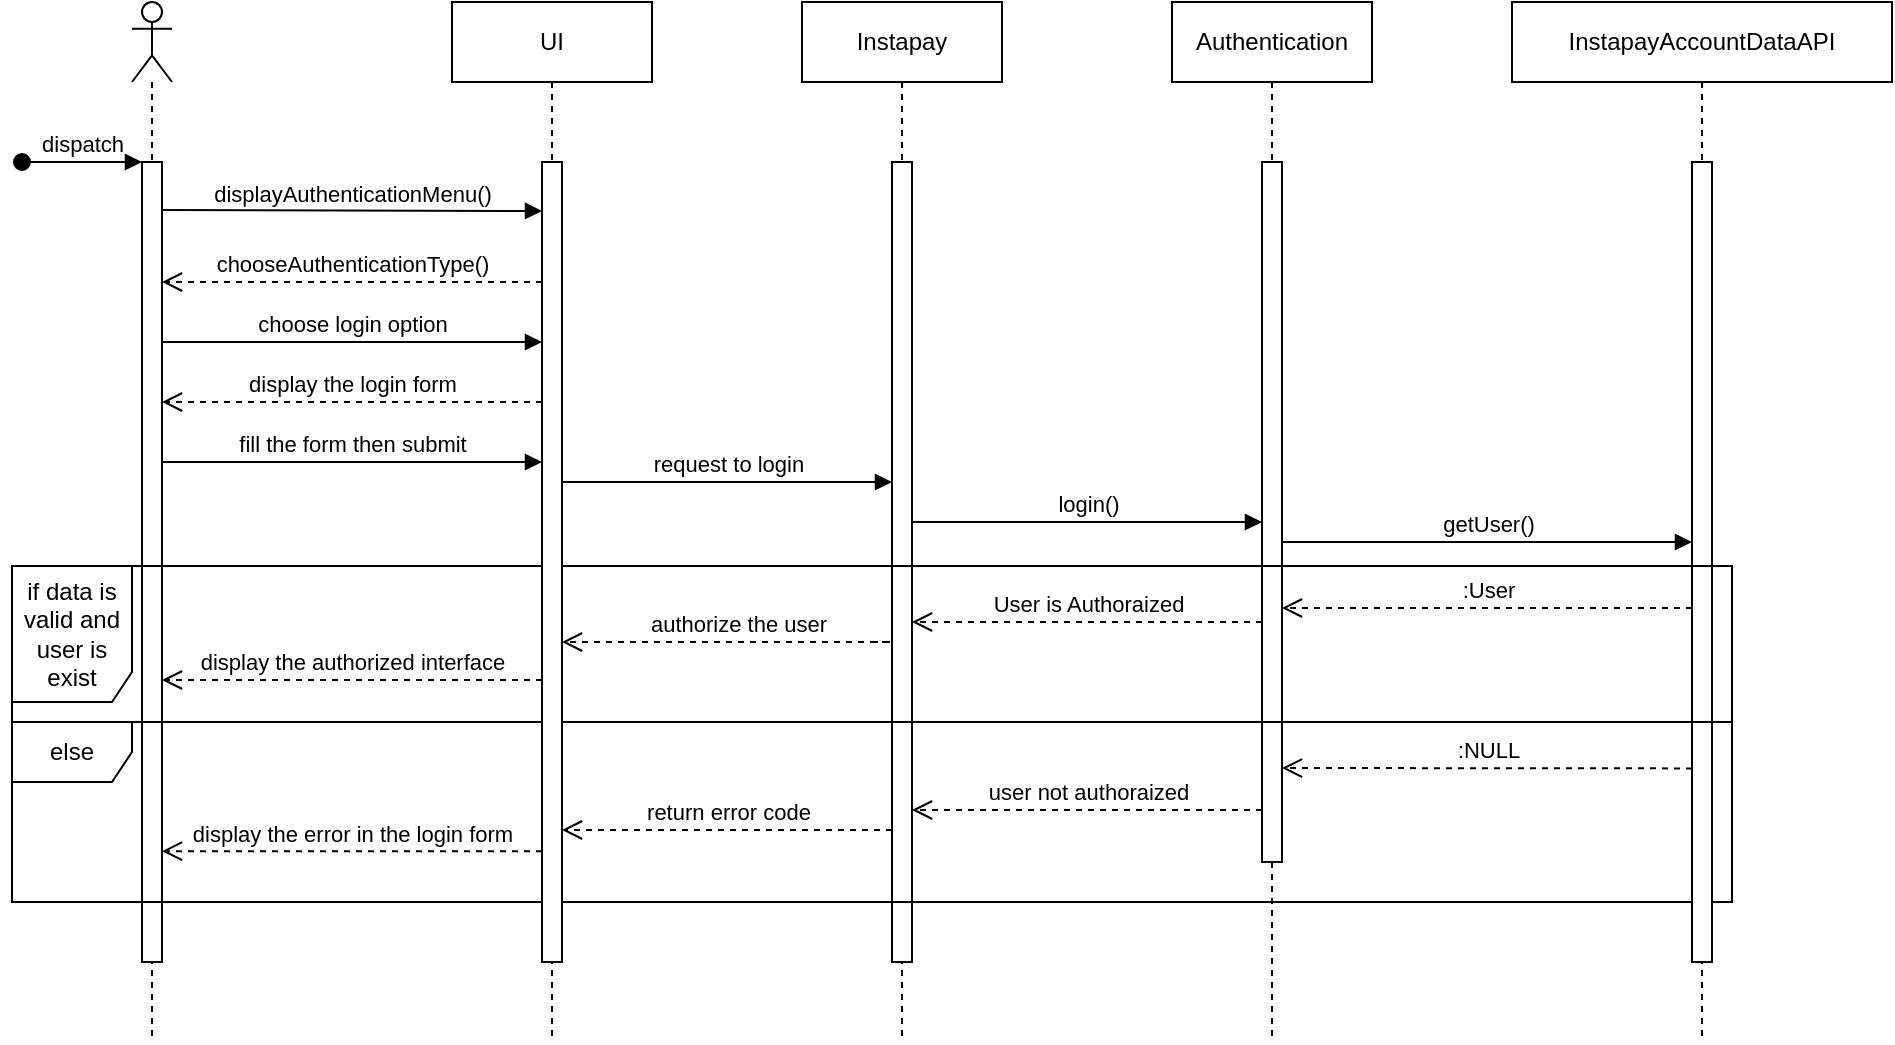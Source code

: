<mxfile version="22.0.3" type="device">
  <diagram name="Page-1" id="2YBvvXClWsGukQMizWep">
    <mxGraphModel dx="989" dy="609" grid="1" gridSize="10" guides="1" tooltips="1" connect="1" arrows="1" fold="1" page="1" pageScale="1" pageWidth="1000" pageHeight="600" background="#ffffff" math="0" shadow="0">
      <root>
        <mxCell id="0" />
        <mxCell id="1" parent="0" />
        <mxCell id="aM9ryv3xv72pqoxQDRHE-5" value="Instapay" style="shape=umlLifeline;perimeter=lifelinePerimeter;whiteSpace=wrap;html=1;container=0;dropTarget=0;collapsible=0;recursiveResize=0;outlineConnect=0;portConstraint=eastwest;newEdgeStyle={&quot;edgeStyle&quot;:&quot;elbowEdgeStyle&quot;,&quot;elbow&quot;:&quot;vertical&quot;,&quot;curved&quot;:0,&quot;rounded&quot;:0};" parent="1" vertex="1">
          <mxGeometry x="425" y="40" width="100" height="520" as="geometry" />
        </mxCell>
        <mxCell id="aM9ryv3xv72pqoxQDRHE-6" value="" style="html=1;points=[];perimeter=orthogonalPerimeter;outlineConnect=0;targetShapes=umlLifeline;portConstraint=eastwest;newEdgeStyle={&quot;edgeStyle&quot;:&quot;elbowEdgeStyle&quot;,&quot;elbow&quot;:&quot;vertical&quot;,&quot;curved&quot;:0,&quot;rounded&quot;:0};" parent="aM9ryv3xv72pqoxQDRHE-5" vertex="1">
          <mxGeometry x="45" y="80" width="10" height="400" as="geometry" />
        </mxCell>
        <mxCell id="aM9ryv3xv72pqoxQDRHE-8" value="User is Authoraized" style="html=1;verticalAlign=bottom;endArrow=open;dashed=1;endSize=8;edgeStyle=elbowEdgeStyle;elbow=vertical;curved=0;rounded=0;" parent="1" edge="1" source="B6DGMxB9KXcUZja1OCl9-2">
          <mxGeometry relative="1" as="geometry">
            <mxPoint x="480" y="350" as="targetPoint" />
            <Array as="points">
              <mxPoint x="609" y="350" />
            </Array>
            <mxPoint x="630" y="350" as="sourcePoint" />
          </mxGeometry>
        </mxCell>
        <mxCell id="B6DGMxB9KXcUZja1OCl9-1" value="Authentication" style="shape=umlLifeline;whiteSpace=wrap;html=1;container=0;dropTarget=0;collapsible=0;recursiveResize=0;outlineConnect=0;portConstraint=eastwest;newEdgeStyle={&quot;edgeStyle&quot;:&quot;elbowEdgeStyle&quot;,&quot;elbow&quot;:&quot;vertical&quot;,&quot;curved&quot;:0,&quot;rounded&quot;:0};points=[];perimeter=rectanglePerimeter;targetShapes=umlLifeline;participant=label;" parent="1" vertex="1">
          <mxGeometry x="610" y="40" width="100" height="520" as="geometry" />
        </mxCell>
        <mxCell id="B6DGMxB9KXcUZja1OCl9-2" value="" style="html=1;points=[];perimeter=orthogonalPerimeter;outlineConnect=0;targetShapes=umlLifeline;portConstraint=eastwest;newEdgeStyle={&quot;edgeStyle&quot;:&quot;elbowEdgeStyle&quot;,&quot;elbow&quot;:&quot;vertical&quot;,&quot;curved&quot;:0,&quot;rounded&quot;:0};" parent="B6DGMxB9KXcUZja1OCl9-1" vertex="1">
          <mxGeometry x="45" y="80" width="10" height="350" as="geometry" />
        </mxCell>
        <mxCell id="B6DGMxB9KXcUZja1OCl9-9" value="display the login form" style="html=1;verticalAlign=bottom;endArrow=open;dashed=1;endSize=8;edgeStyle=elbowEdgeStyle;elbow=vertical;curved=0;rounded=0;" parent="1" edge="1">
          <mxGeometry relative="1" as="geometry">
            <mxPoint x="105" y="240" as="targetPoint" />
            <Array as="points">
              <mxPoint x="209" y="240" />
            </Array>
            <mxPoint x="295" y="240" as="sourcePoint" />
          </mxGeometry>
        </mxCell>
        <mxCell id="B6DGMxB9KXcUZja1OCl9-12" value="fill the form then submit" style="html=1;verticalAlign=bottom;endArrow=block;edgeStyle=elbowEdgeStyle;elbow=vertical;curved=0;rounded=0;" parent="1" edge="1">
          <mxGeometry relative="1" as="geometry">
            <mxPoint x="105" y="270" as="sourcePoint" />
            <Array as="points">
              <mxPoint x="190" y="270" />
            </Array>
            <mxPoint x="295" y="270" as="targetPoint" />
          </mxGeometry>
        </mxCell>
        <mxCell id="B6DGMxB9KXcUZja1OCl9-13" value="display the authorized interface" style="html=1;verticalAlign=bottom;endArrow=open;dashed=1;endSize=8;edgeStyle=elbowEdgeStyle;elbow=vertical;curved=0;rounded=0;" parent="1" edge="1" source="tM_YXIEx0ePe9cuBYG4T-2">
          <mxGeometry relative="1" as="geometry">
            <mxPoint x="105" y="379" as="targetPoint" />
            <Array as="points">
              <mxPoint x="184" y="379" />
            </Array>
            <mxPoint x="280" y="379" as="sourcePoint" />
          </mxGeometry>
        </mxCell>
        <mxCell id="B6DGMxB9KXcUZja1OCl9-14" value="" style="shape=umlLifeline;perimeter=lifelinePerimeter;whiteSpace=wrap;html=1;container=1;dropTarget=0;collapsible=0;recursiveResize=0;outlineConnect=0;portConstraint=eastwest;newEdgeStyle={&quot;edgeStyle&quot;:&quot;elbowEdgeStyle&quot;,&quot;elbow&quot;:&quot;vertical&quot;,&quot;curved&quot;:0,&quot;rounded&quot;:0};participant=umlActor;shadow=0;" parent="1" vertex="1">
          <mxGeometry x="90" y="40" width="20" height="520" as="geometry" />
        </mxCell>
        <mxCell id="B6DGMxB9KXcUZja1OCl9-15" value="" style="html=1;points=[];perimeter=orthogonalPerimeter;outlineConnect=0;targetShapes=umlLifeline;portConstraint=eastwest;newEdgeStyle={&quot;edgeStyle&quot;:&quot;elbowEdgeStyle&quot;,&quot;elbow&quot;:&quot;vertical&quot;,&quot;curved&quot;:0,&quot;rounded&quot;:0};" parent="B6DGMxB9KXcUZja1OCl9-14" vertex="1">
          <mxGeometry x="5" y="80" width="10" height="400" as="geometry" />
        </mxCell>
        <mxCell id="B6DGMxB9KXcUZja1OCl9-16" value="dispatch" style="html=1;verticalAlign=bottom;startArrow=oval;endArrow=block;startSize=8;edgeStyle=elbowEdgeStyle;elbow=vertical;curved=0;rounded=0;" parent="B6DGMxB9KXcUZja1OCl9-14" target="B6DGMxB9KXcUZja1OCl9-15" edge="1">
          <mxGeometry relative="1" as="geometry">
            <mxPoint x="-55" y="80" as="sourcePoint" />
          </mxGeometry>
        </mxCell>
        <mxCell id="B6DGMxB9KXcUZja1OCl9-19" value="else" style="shape=umlFrame;whiteSpace=wrap;html=1;pointerEvents=0;" parent="1" vertex="1">
          <mxGeometry x="30" y="400" width="860" height="90" as="geometry" />
        </mxCell>
        <mxCell id="B6DGMxB9KXcUZja1OCl9-20" value="&lt;span style=&quot;color: rgb(0, 0, 0); font-family: Helvetica; font-size: 11px; font-style: normal; font-variant-ligatures: normal; font-variant-caps: normal; font-weight: 400; letter-spacing: normal; orphans: 2; text-align: center; text-indent: 0px; text-transform: none; widows: 2; word-spacing: 0px; -webkit-text-stroke-width: 0px; background-color: rgb(255, 255, 255); text-decoration-thickness: initial; text-decoration-style: initial; text-decoration-color: initial; float: none; display: inline !important;&quot;&gt;user not authoraized&lt;/span&gt;" style="html=1;verticalAlign=bottom;endArrow=open;dashed=1;endSize=8;edgeStyle=elbowEdgeStyle;elbow=vertical;curved=0;rounded=0;" parent="1" edge="1">
          <mxGeometry relative="1" as="geometry">
            <mxPoint x="480" y="444" as="targetPoint" />
            <Array as="points">
              <mxPoint x="614" y="444" />
            </Array>
            <mxPoint x="655.0" y="444" as="sourcePoint" />
          </mxGeometry>
        </mxCell>
        <mxCell id="B6DGMxB9KXcUZja1OCl9-21" value="display the error in the login form" style="html=1;verticalAlign=bottom;endArrow=open;dashed=1;endSize=8;edgeStyle=elbowEdgeStyle;elbow=horizontal;curved=0;rounded=0;" parent="1" edge="1" source="tM_YXIEx0ePe9cuBYG4T-2">
          <mxGeometry relative="1" as="geometry">
            <mxPoint x="105" y="464.58" as="targetPoint" />
            <Array as="points">
              <mxPoint x="179" y="464.58" />
            </Array>
            <mxPoint x="270" y="465" as="sourcePoint" />
          </mxGeometry>
        </mxCell>
        <mxCell id="B6DGMxB9KXcUZja1OCl9-22" value="InstapayAccountDataAPI" style="shape=umlLifeline;perimeter=lifelinePerimeter;whiteSpace=wrap;html=1;container=1;dropTarget=0;collapsible=0;recursiveResize=0;outlineConnect=0;portConstraint=eastwest;newEdgeStyle={&quot;edgeStyle&quot;:&quot;elbowEdgeStyle&quot;,&quot;elbow&quot;:&quot;vertical&quot;,&quot;curved&quot;:0,&quot;rounded&quot;:0};" parent="1" vertex="1">
          <mxGeometry x="780" y="40" width="190" height="520" as="geometry" />
        </mxCell>
        <mxCell id="B6DGMxB9KXcUZja1OCl9-23" value="" style="html=1;points=[];perimeter=orthogonalPerimeter;outlineConnect=0;targetShapes=umlLifeline;portConstraint=eastwest;newEdgeStyle={&quot;edgeStyle&quot;:&quot;elbowEdgeStyle&quot;,&quot;elbow&quot;:&quot;vertical&quot;,&quot;curved&quot;:0,&quot;rounded&quot;:0};" parent="B6DGMxB9KXcUZja1OCl9-22" vertex="1">
          <mxGeometry x="90" y="80" width="10" height="400" as="geometry" />
        </mxCell>
        <mxCell id="B6DGMxB9KXcUZja1OCl9-24" value="login()" style="html=1;verticalAlign=bottom;endArrow=block;edgeStyle=elbowEdgeStyle;elbow=vertical;curved=0;rounded=0;" parent="1" edge="1">
          <mxGeometry relative="1" as="geometry">
            <mxPoint x="480" y="300" as="sourcePoint" />
            <Array as="points">
              <mxPoint x="575" y="300" />
            </Array>
            <mxPoint x="655.0" y="300" as="targetPoint" />
          </mxGeometry>
        </mxCell>
        <mxCell id="B6DGMxB9KXcUZja1OCl9-25" value="&lt;div&gt;getUser()&lt;/div&gt;" style="html=1;verticalAlign=bottom;endArrow=block;edgeStyle=elbowEdgeStyle;elbow=vertical;curved=0;rounded=0;" parent="1" edge="1">
          <mxGeometry relative="1" as="geometry">
            <mxPoint x="665.0" y="310" as="sourcePoint" />
            <Array as="points" />
            <mxPoint x="870.0" y="309.966" as="targetPoint" />
          </mxGeometry>
        </mxCell>
        <mxCell id="B6DGMxB9KXcUZja1OCl9-26" value="&lt;div&gt;:User&lt;/div&gt;" style="html=1;verticalAlign=bottom;endArrow=open;dashed=1;endSize=8;edgeStyle=elbowEdgeStyle;elbow=vertical;curved=0;rounded=0;" parent="1" source="B6DGMxB9KXcUZja1OCl9-23" edge="1" target="B6DGMxB9KXcUZja1OCl9-2">
          <mxGeometry relative="1" as="geometry">
            <mxPoint x="723" y="343.0" as="targetPoint" />
            <Array as="points">
              <mxPoint x="869" y="343" />
            </Array>
            <mxPoint x="890" y="343" as="sourcePoint" />
          </mxGeometry>
        </mxCell>
        <mxCell id="B6DGMxB9KXcUZja1OCl9-27" value=":NULL" style="html=1;verticalAlign=bottom;endArrow=open;dashed=1;endSize=8;edgeStyle=elbowEdgeStyle;elbow=vertical;curved=0;rounded=0;exitX=0;exitY=0.758;exitDx=0;exitDy=0;exitPerimeter=0;" parent="1" edge="1">
          <mxGeometry relative="1" as="geometry">
            <mxPoint x="665.0" y="423" as="targetPoint" />
            <Array as="points">
              <mxPoint x="869" y="423" />
            </Array>
            <mxPoint x="870.0" y="423.2" as="sourcePoint" />
          </mxGeometry>
        </mxCell>
        <mxCell id="B6DGMxB9KXcUZja1OCl9-8" value="if data is valid and user is exist" style="shape=umlFrame;whiteSpace=wrap;html=1;pointerEvents=0;width=60;height=68;" parent="1" vertex="1">
          <mxGeometry x="30" y="322" width="860" height="78" as="geometry" />
        </mxCell>
        <mxCell id="tM_YXIEx0ePe9cuBYG4T-1" value="UI" style="shape=umlLifeline;perimeter=lifelinePerimeter;whiteSpace=wrap;html=1;container=1;dropTarget=0;collapsible=0;recursiveResize=0;outlineConnect=0;portConstraint=eastwest;newEdgeStyle={&quot;curved&quot;:0,&quot;rounded&quot;:0};" vertex="1" parent="1">
          <mxGeometry x="250" y="40" width="100" height="520" as="geometry" />
        </mxCell>
        <mxCell id="tM_YXIEx0ePe9cuBYG4T-2" value="" style="html=1;points=[[0,0,0,0,5],[0,1,0,0,-5],[1,0,0,0,5],[1,1,0,0,-5]];perimeter=orthogonalPerimeter;outlineConnect=0;targetShapes=umlLifeline;portConstraint=eastwest;newEdgeStyle={&quot;curved&quot;:0,&quot;rounded&quot;:0};" vertex="1" parent="tM_YXIEx0ePe9cuBYG4T-1">
          <mxGeometry x="45" y="80" width="10" height="400" as="geometry" />
        </mxCell>
        <mxCell id="aM9ryv3xv72pqoxQDRHE-7" value="displayAuthenticationMenu()" style="html=1;verticalAlign=bottom;endArrow=block;edgeStyle=elbowEdgeStyle;elbow=vertical;curved=0;rounded=0;entryX=0;entryY=0;entryDx=0;entryDy=5;entryPerimeter=0;" parent="1" edge="1">
          <mxGeometry relative="1" as="geometry">
            <mxPoint x="105" y="144" as="sourcePoint" />
            <Array as="points" />
            <mxPoint x="295" y="145" as="targetPoint" />
          </mxGeometry>
        </mxCell>
        <mxCell id="tM_YXIEx0ePe9cuBYG4T-3" value="request to login" style="html=1;verticalAlign=bottom;endArrow=block;edgeStyle=elbowEdgeStyle;elbow=vertical;curved=0;rounded=0;" edge="1" parent="1">
          <mxGeometry relative="1" as="geometry">
            <mxPoint x="305" y="280" as="sourcePoint" />
            <Array as="points">
              <mxPoint x="365" y="280" />
            </Array>
            <mxPoint x="470.0" y="280" as="targetPoint" />
          </mxGeometry>
        </mxCell>
        <mxCell id="tM_YXIEx0ePe9cuBYG4T-4" value="authorize the user" style="html=1;verticalAlign=bottom;endArrow=open;dashed=1;endSize=8;edgeStyle=elbowEdgeStyle;elbow=vertical;curved=0;rounded=0;" edge="1" parent="1" target="tM_YXIEx0ePe9cuBYG4T-2">
          <mxGeometry relative="1" as="geometry">
            <mxPoint x="330" y="361" as="targetPoint" />
            <Array as="points">
              <mxPoint x="470" y="360" />
            </Array>
            <mxPoint x="460" y="360" as="sourcePoint" />
          </mxGeometry>
        </mxCell>
        <mxCell id="tM_YXIEx0ePe9cuBYG4T-5" value="&lt;span style=&quot;color: rgb(0, 0, 0); font-family: Helvetica; font-size: 11px; font-style: normal; font-variant-ligatures: normal; font-variant-caps: normal; font-weight: 400; letter-spacing: normal; orphans: 2; text-align: center; text-indent: 0px; text-transform: none; widows: 2; word-spacing: 0px; -webkit-text-stroke-width: 0px; background-color: rgb(255, 255, 255); text-decoration-thickness: initial; text-decoration-style: initial; text-decoration-color: initial; float: none; display: inline !important;&quot;&gt;return error code&lt;/span&gt;" style="html=1;verticalAlign=bottom;endArrow=open;dashed=1;endSize=8;edgeStyle=elbowEdgeStyle;elbow=vertical;curved=0;rounded=0;" edge="1" parent="1" source="aM9ryv3xv72pqoxQDRHE-6" target="tM_YXIEx0ePe9cuBYG4T-2">
          <mxGeometry relative="1" as="geometry">
            <mxPoint x="330" y="460" as="targetPoint" />
            <Array as="points">
              <mxPoint x="424" y="454" />
            </Array>
            <mxPoint x="465.0" y="454" as="sourcePoint" />
          </mxGeometry>
        </mxCell>
        <mxCell id="tM_YXIEx0ePe9cuBYG4T-6" value="chooseAuthenticationType()" style="html=1;verticalAlign=bottom;endArrow=open;dashed=1;endSize=8;edgeStyle=elbowEdgeStyle;elbow=vertical;curved=0;rounded=0;" edge="1" parent="1" source="tM_YXIEx0ePe9cuBYG4T-2" target="B6DGMxB9KXcUZja1OCl9-15">
          <mxGeometry relative="1" as="geometry">
            <mxPoint x="120" y="180" as="targetPoint" />
            <Array as="points">
              <mxPoint x="194" y="180" />
            </Array>
            <mxPoint x="280" y="180" as="sourcePoint" />
          </mxGeometry>
        </mxCell>
        <mxCell id="tM_YXIEx0ePe9cuBYG4T-7" value="choose login option" style="html=1;verticalAlign=bottom;endArrow=block;edgeStyle=elbowEdgeStyle;elbow=vertical;curved=0;rounded=0;" edge="1" parent="1" source="B6DGMxB9KXcUZja1OCl9-15" target="tM_YXIEx0ePe9cuBYG4T-2">
          <mxGeometry relative="1" as="geometry">
            <mxPoint x="120" y="210" as="sourcePoint" />
            <Array as="points">
              <mxPoint x="175" y="210" />
            </Array>
            <mxPoint x="280" y="210" as="targetPoint" />
          </mxGeometry>
        </mxCell>
      </root>
    </mxGraphModel>
  </diagram>
</mxfile>
